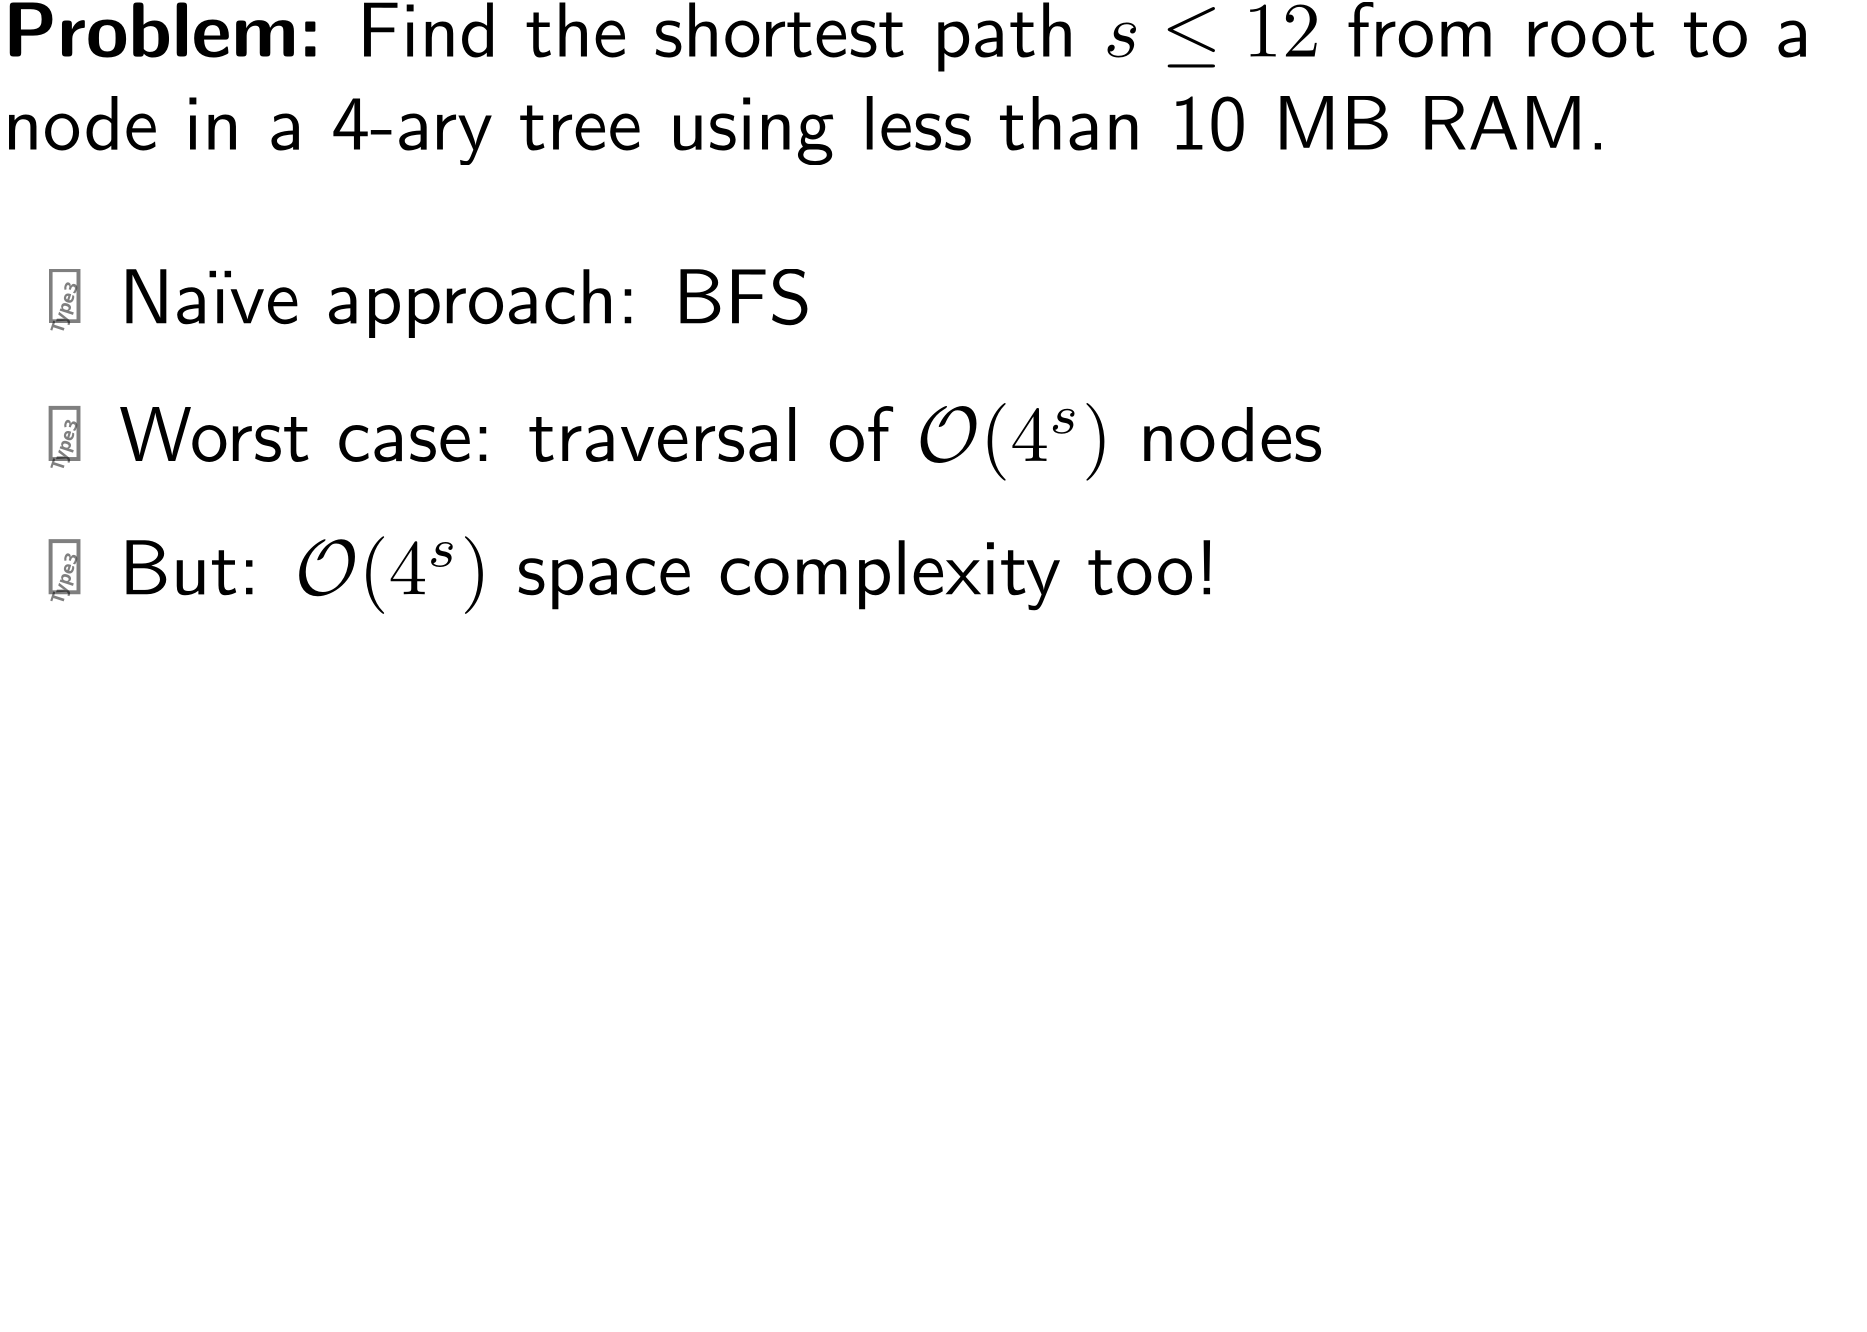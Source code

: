 <?xml version="1.0"?>
<!DOCTYPE ipe SYSTEM "ipe.dtd">
<ipe version="70212" creator="Ipe 7.2.13">
<info created="D:20190409094512" modified="D:20220804213849"/>
<preamble>\usepackage{amsmath,amssymb}</preamble>
<ipestyle name="presentation">
<symbol name="arrow/arc(spx)">
<path stroke="sym-stroke" fill="sym-stroke" pen="sym-pen">
0 0 m
-1 0.333 l
-1 -0.333 l
h
</path>
</symbol>
<symbol name="arrow/farc(spx)">
<path stroke="sym-stroke" fill="white" pen="sym-pen">
0 0 m
-1 0.333 l
-1 -0.333 l
h
</path>
</symbol>
<symbol name="mark/circle(sx)" transformations="translations">
<path fill="sym-stroke">
0.6 0 0 0.6 0 0 e
0.4 0 0 0.4 0 0 e
</path>
</symbol>
<symbol name="mark/disk(sx)" transformations="translations">
<path fill="sym-stroke">
0.6 0 0 0.6 0 0 e
</path>
</symbol>
<symbol name="mark/fdisk(sfx)" transformations="translations">
<group>
<path fill="sym-fill">
0.5 0 0 0.5 0 0 e
</path>
<path fill="sym-stroke" fillrule="eofill">
0.6 0 0 0.6 0 0 e
0.4 0 0 0.4 0 0 e
</path>
</group>
</symbol>
<symbol name="mark/box(sx)" transformations="translations">
<path fill="sym-stroke" fillrule="eofill">
-0.6 -0.6 m
0.6 -0.6 l
0.6 0.6 l
-0.6 0.6 l
h
-0.4 -0.4 m
0.4 -0.4 l
0.4 0.4 l
-0.4 0.4 l
h
</path>
</symbol>
<symbol name="mark/square(sx)" transformations="translations">
<path fill="sym-stroke">
-0.6 -0.6 m
0.6 -0.6 l
0.6 0.6 l
-0.6 0.6 l
h
</path>
</symbol>
<symbol name="mark/fsquare(sfx)" transformations="translations">
<group>
<path fill="sym-fill">
-0.5 -0.5 m
0.5 -0.5 l
0.5 0.5 l
-0.5 0.5 l
h
</path>
<path fill="sym-stroke" fillrule="eofill">
-0.6 -0.6 m
0.6 -0.6 l
0.6 0.6 l
-0.6 0.6 l
h
-0.4 -0.4 m
0.4 -0.4 l
0.4 0.4 l
-0.4 0.4 l
h
</path>
</group>
</symbol>
<symbol name="mark/cross(sx)" transformations="translations">
<group>
<path fill="sym-stroke">
-0.43 -0.57 m
0.57 0.43 l
0.43 0.57 l
-0.57 -0.43 l
h
</path>
<path fill="sym-stroke">
-0.43 0.57 m
0.57 -0.43 l
0.43 -0.57 l
-0.57 0.43 l
h
</path>
</group>
</symbol>
<symbol name="arrow/fnormal(spx)">
<path stroke="sym-stroke" fill="white" pen="sym-pen">
0 0 m
-1 0.333 l
-1 -0.333 l
h
</path>
</symbol>
<symbol name="arrow/pointed(spx)">
<path stroke="sym-stroke" fill="sym-stroke" pen="sym-pen">
0 0 m
-1 0.333 l
-0.8 0 l
-1 -0.333 l
h
</path>
</symbol>
<symbol name="arrow/fpointed(spx)">
<path stroke="sym-stroke" fill="white" pen="sym-pen">
0 0 m
-1 0.333 l
-0.8 0 l
-1 -0.333 l
h
</path>
</symbol>
<symbol name="arrow/linear(spx)">
<path stroke="sym-stroke" pen="sym-pen">
-1 0.333 m
0 0 l
-1 -0.333 l
</path>
</symbol>
<symbol name="arrow/fdouble(spx)">
<path stroke="sym-stroke" fill="white" pen="sym-pen">
0 0 m
-1 0.333 l
-1 -0.333 l
h
-1 0 m
-2 0.333 l
-2 -0.333 l
h
</path>
</symbol>
<symbol name="arrow/double(spx)">
<path stroke="sym-stroke" fill="sym-stroke" pen="sym-pen">
0 0 m
-1 0.333 l
-1 -0.333 l
h
-1 0 m
-2 0.333 l
-2 -0.333 l
h
</path>
</symbol>
<pen name="normal" value="1.2"/>
<pen name="heavier" value="2.4"/>
<pen name="fat" value="3.6"/>
<pen name="ultrafat" value="6"/>
<symbolsize name="normal" value="9"/>
<symbolsize name="large" value="15"/>
<symbolsize name="small" value="6"/>
<symbolsize name="tiny" value="3.3"/>
<arrowsize name="normal" value="15"/>
<arrowsize name="large" value="20"/>
<arrowsize name="small" value="10"/>
<arrowsize name="tiny" value="6"/>
<color name="red" value="1 0 0"/>
<color name="green" value="0 1 0"/>
<color name="blue" value="0 0 1"/>
<color name="yellow" value="1 1 0"/>
<color name="orange" value="1 0.647 0"/>
<color name="gold" value="1 0.843 0"/>
<color name="purple" value="0.627 0.125 0.941"/>
<color name="gray" value="0.745"/>
<color name="brown" value="0.647 0.165 0.165"/>
<color name="navy" value="0 0 0.502"/>
<color name="pink" value="1 0.753 0.796"/>
<color name="seagreen" value="0.18 0.545 0.341"/>
<color name="turquoise" value="0.251 0.878 0.816"/>
<color name="violet" value="0.933 0.51 0.933"/>
<color name="darkblue" value="0 0 0.545"/>
<color name="darkcyan" value="0 0.545 0.545"/>
<color name="darkgray" value="0.663"/>
<color name="darkgreen" value="0 0.392 0"/>
<color name="darkmagenta" value="0.545 0 0.545"/>
<color name="darkorange" value="1 0.549 0"/>
<color name="darkred" value="0.545 0 0"/>
<color name="lightblue" value="0.678 0.847 0.902"/>
<color name="lightcyan" value="0.878 1 1"/>
<color name="lightgray" value="0.827"/>
<color name="lightgreen" value="0.565 0.933 0.565"/>
<color name="lightyellow" value="1 1 0.878"/>
<color name="title" value="0.4 0 0.4"/>
<dashstyle name="dashed" value="[4] 0"/>
<dashstyle name="dotted" value="[1 3] 0"/>
<dashstyle name="dash dotted" value="[4 2 1 2] 0"/>
<dashstyle name="dash dot dotted" value="[4 2 1 2 1 2] 0"/>
<textsize name="normal" value="\normalsize"/>
<textsize name="large" value="\large"/>
<textsize name="small" value="\normalsize"/>
<textsize name="huge" value="\LARGE"/>
<textstretch name="normal" value="2.8"/>
<textstretch name="large" value="2.8"/>
<textstretch name="small" value="2.4"/>
<textstretch name="huge" value="2.8"/>
<textstyle name="normal" begin="\begin{flushleft}" end="\end{flushleft}"/>
<textstyle name="center" begin="\begin{center}" end="\end{center}"/>
<textstyle name="itemize" begin="\begin{flushleft}\begin{itemize}" end="\end{itemize}\end{flushleft}"/>
<textstyle name="item" begin="\begin{flushleft}\begin{itemize}\item{}" end="\end{itemize}\end{flushleft}"/>
<gridsize name="16 pts (~6 mm)" value="16"/>
<gridsize name="32 pts (~12 mm)" value="32"/>
<gridsize name="8 pts (~3.5 mm)" value="8"/>
<gridsize name="4 pts (~1.75 mm)" value="8"/>
<anglesize name="90 deg" value="90"/>
<anglesize name="60 deg" value="60"/>
<anglesize name="45 deg" value="45"/>
<anglesize name="30 deg" value="30"/>
<anglesize name="22.5 deg" value="22.5"/>
<preamble>
\renewcommand\rmdefault{cmss}
\makeatletter
\leftmargini 1.5em
\leftmargin \leftmargini
\leftmarginii  1.2em
\leftmarginiii 1em
\def\@listI{\leftmargin\leftmargini
            \parsep \z@
	    \partopsep 3pt
	    \topsep \z@
            \itemsep \z@}
\@listI
\def\@listii {\leftmargin\leftmarginii
              \labelwidth\leftmarginii
              \advance\labelwidth-\labelsep
              \topsep    \z@
              \parsep    \z@
              \itemsep   \parsep}
\def\@listiii{\leftmargin\leftmarginiii
              \labelwidth\leftmarginiii
              \advance\labelwidth-\labelsep
              \topsep    \z@
              \parsep    \z@
              \partopsep \z@
              \itemsep   \topsep}
\makeatother
</preamble>
<layout paper="800 600" origin="32 0" frame="736 528" skip="32" crop="no"/>
<titlestyle pos="368 554" size="large" color="title"  halign="center" valign="baseline"/>
<tiling name="falling" angle="-60" step="12" width="3"/>
<tiling name="rising" angle="30" step="12" width="3"/>
</ipestyle>
<ipestyle name="HPI-colors">
<color name="HPIred" value="0.694 0.024 0.227"/>
<color name="HPIorange" value="0.867 0.38 0.031"/>
<color name="HPIyellow" value="0.965 0.659 0"/>
<color name="HPIyellow70" value="0.984 0.761 0.369"/>
<color name="HPIyellow50" value="1 0.863 0.529"/>
<color name="HPIyellow20" value="1 0.937 0.682"/>
<color name="HPIblue" value="0 0.478 0.62"/>
<color name="HPIblue70" value="0.31 0.635 0.722"/>
<color name="HPIblue50" value="0.624 0.784 0.835"/>
<color name="HPIblue20" value="0.843 0.906 0.929"/>
<color name="HPIgray" value="0.353 0.376 0.396"/>
<color name="HPIgray70" value="0.525 0.553 0.569"/>
<color name="HPIgray50" value="0.753 0.769 0.784"/>
<color name="HPIgray20" value="0.875 0.886 0.894"/>
<color name="HPIred70" value="0.784 0.314 0.455"/>
<color name="HPIred50" value="0.878 0.608 0.69"/>
<color name="HPIred20" value="0.937 0.804 0.843"/>
<color name="MyHPIgreen" value="0 0.698 0.2"/>
<color name="MyHPIgreen70" value="0.298 0.788 0.435"/>
<color name="MyHPIgreen50" value="0.6 0.878 0.678"/>
<color name="MyHPIgreen20" value="0.8 0.937 0.839"/>
<opacity name="10%" value="0.1"/>
<opacity name="30%" value="0.3"/>
<opacity name="50%" value="0.5"/>
<opacity name="20%" value="0.2"/>
<opacity name="40%" value="0.4"/>
<opacity name="60%" value="0.6"/>
<opacity name="HPI (70%)" value="0.7"/>
<opacity name="80%" value="0.8"/>
<opacity name="90%" value="0.9"/>
</ipestyle>
<ipestyle name="decorations">
<symbol name="decoration/simple-box-small">
<path stroke="black" fill="lightgray">
96 96 m
304 96 l
304 204 l
96 204 l
h
</path>
</symbol>
<symbol name="decoration/simple-box-large">
<path stroke="black" fill="lightgray">
92 208 m
92 92 l
308 92 l
308 208 l
h
</path>
</symbol>
<symbol name="decoration/rounded-box-small">
<path stroke="black" fill="lightblue">
100 204 m
4 0 0 4 100 200 96 200 a
96 100 l
4 0 0 4 100 100 100 96 a
300 96 l
4 0 0 4 300 100 304 100 a
304 200 l
4 0 0 4 300 200 300 204 a
h
</path>
</symbol>
<symbol name="decoration/rounded-box-large">
<path stroke="black" fill="lightgray">
96 208 m
4 0 0 4 96 204 92 204 a
92 96 l
4 0 0 4 96 96 96 92 a
304 92 l
4 0 0 4 304 96 308 96 a
308 204 l
4 0 0 4 304 204 304 208 a
h
</path>
</symbol>
<symbol name="decoration/tabbed">
<path stroke="black" fill="lightgray">
96 204 m
96 96 l
304 96 l
304 204 l
108 204 l
107 207
106 208
105 208
99 208
98 208
97 207
96 204 s
h
</path>
</symbol>
<symbol name="decoration/3d-box">
<group>
<path stroke="black" fill="lightgray">
98 206 m
96 204 l
96 96 l
304 96 l
306 98 l
306 206 l
h
</path>
<path stroke="black">
96 204 m
304 204 l
304 96 l
</path>
<path stroke="black">
304 204 m
306 206 l
</path>
</group>
</symbol>
<symbol name="decoration/comic">
<path stroke="black" fill="white">
110 96 m
106 96
96 96
96 106
96 194
96 204
106 204
294 204
304 204
304 194
304 106
304 96
294 96
118 96 s
116 92
106 88 s
110 92
110 96 s
h
</path>
</symbol>
</ipestyle>
<page title="Hexhex" section="" subsection="">
<layer name="alpha"/>
<layer name="beta"/>
<view layers="alpha" active="alpha" marked="yes"/>
<view layers="alpha beta" active="beta"/>
<text layer="alpha" matrix="1 0 0 1 0 -96" transformations="translations" pos="32 496" stroke="black" type="minipage" width="670" height="19.3928" depth="5.404" valign="top" style="item">Naïve approach: BFS</text>
<text transformations="translations" pos="32 496" stroke="black" type="minipage" width="670" height="36.0948" depth="22.176" valign="top">\textbf{Problem:} Find the shortest path $s\leq 12$ from root to a node in a 4-ary tree using less than 10 MB RAM.</text>
<text matrix="1 0 0 1 0 -144" transformations="translations" pos="32 496" stroke="black" type="minipage" width="670" height="20.9244" depth="6.972" valign="top" style="item">Worst case: traversal of $\mathcal{O}(4^s)$ nodes</text>
<text matrix="1 0 0 1 0 -192" transformations="translations" pos="32 496" stroke="black" type="minipage" width="670" height="20.9244" depth="6.972" valign="top" style="item">But: $\mathcal{O}(4^s)$ space complexity too! </text>
<text layer="beta" matrix="1 0 0 1 0 -240" transformations="translations" pos="32 496" stroke="black" type="minipage" width="670" height="19.3928" depth="5.404" valign="top" style="item">Better approach: DFS with depth limit $12$</text>
<text matrix="1 0 0 1 0 -336" transformations="translations" pos="32 496" stroke="black" type="minipage" width="670" height="35.042" depth="21.14" valign="top" style="item">Time complexity: traversal of $\approx4^{12}$ nodes -- even when $s$ is small $\to$ infeasible</text>
<text matrix="1 0 0 1 0 -288" transformations="translations" pos="32 496" stroke="black" type="minipage" width="670" height="20.9244" depth="6.972" valign="top" style="item">Space complexity: $\mathcal{O}(s_\textrm{max})$!</text>
<text matrix="1 0 0 1 0 -416" transformations="translations" pos="32 496" stroke="black" type="minipage" width="670" height="37.6544" depth="23.716" valign="top" style="item">Side Note: Pruning improves avg. time ($\approx$10x faster) but: anti-pruning test cases :)</text>
</page>
<page title="Hexhex" section="" subsection="">
<layer name="alpha"/>
<view layers="alpha" active="alpha"/>
<text layer="alpha" transformations="translations" pos="32 496" stroke="black" type="minipage" width="670" height="36.0948" depth="22.176" valign="top">\textbf{Problem:} Find the shortest path $s\leq 12$ from root to a node in a 4-ary tree using less than 10 MB RAM.</text>
<text matrix="1 0 0 1 0 -96" transformations="translations" pos="32 496" stroke="black" type="minipage" width="670" height="33.3872" depth="19.46" valign="top" style="item">Solution: solve the decision problem with dfs and linear search $s$</text>
<text matrix="1 0 0 1 0 -176" transformations="translations" pos="32 496" stroke="black" type="minipage" width="670" height="36.8592" depth="22.96" valign="top" style="item">Worst case: traversal of $ (s+1)\cdot4^0 + s\cdot 4^1 + \ldots + 1\cdot4^s \leq 2\cdot4^s$ nodes</text>
<text matrix="1 0 0 1 0 -256" transformations="translations" pos="32 496" stroke="black" type="minipage" width="670" height="20.9244" depth="6.972" valign="top" style="item">Space complexity: still $\mathcal{O}(s_\textrm{max})$</text>
</page>
</ipe>
